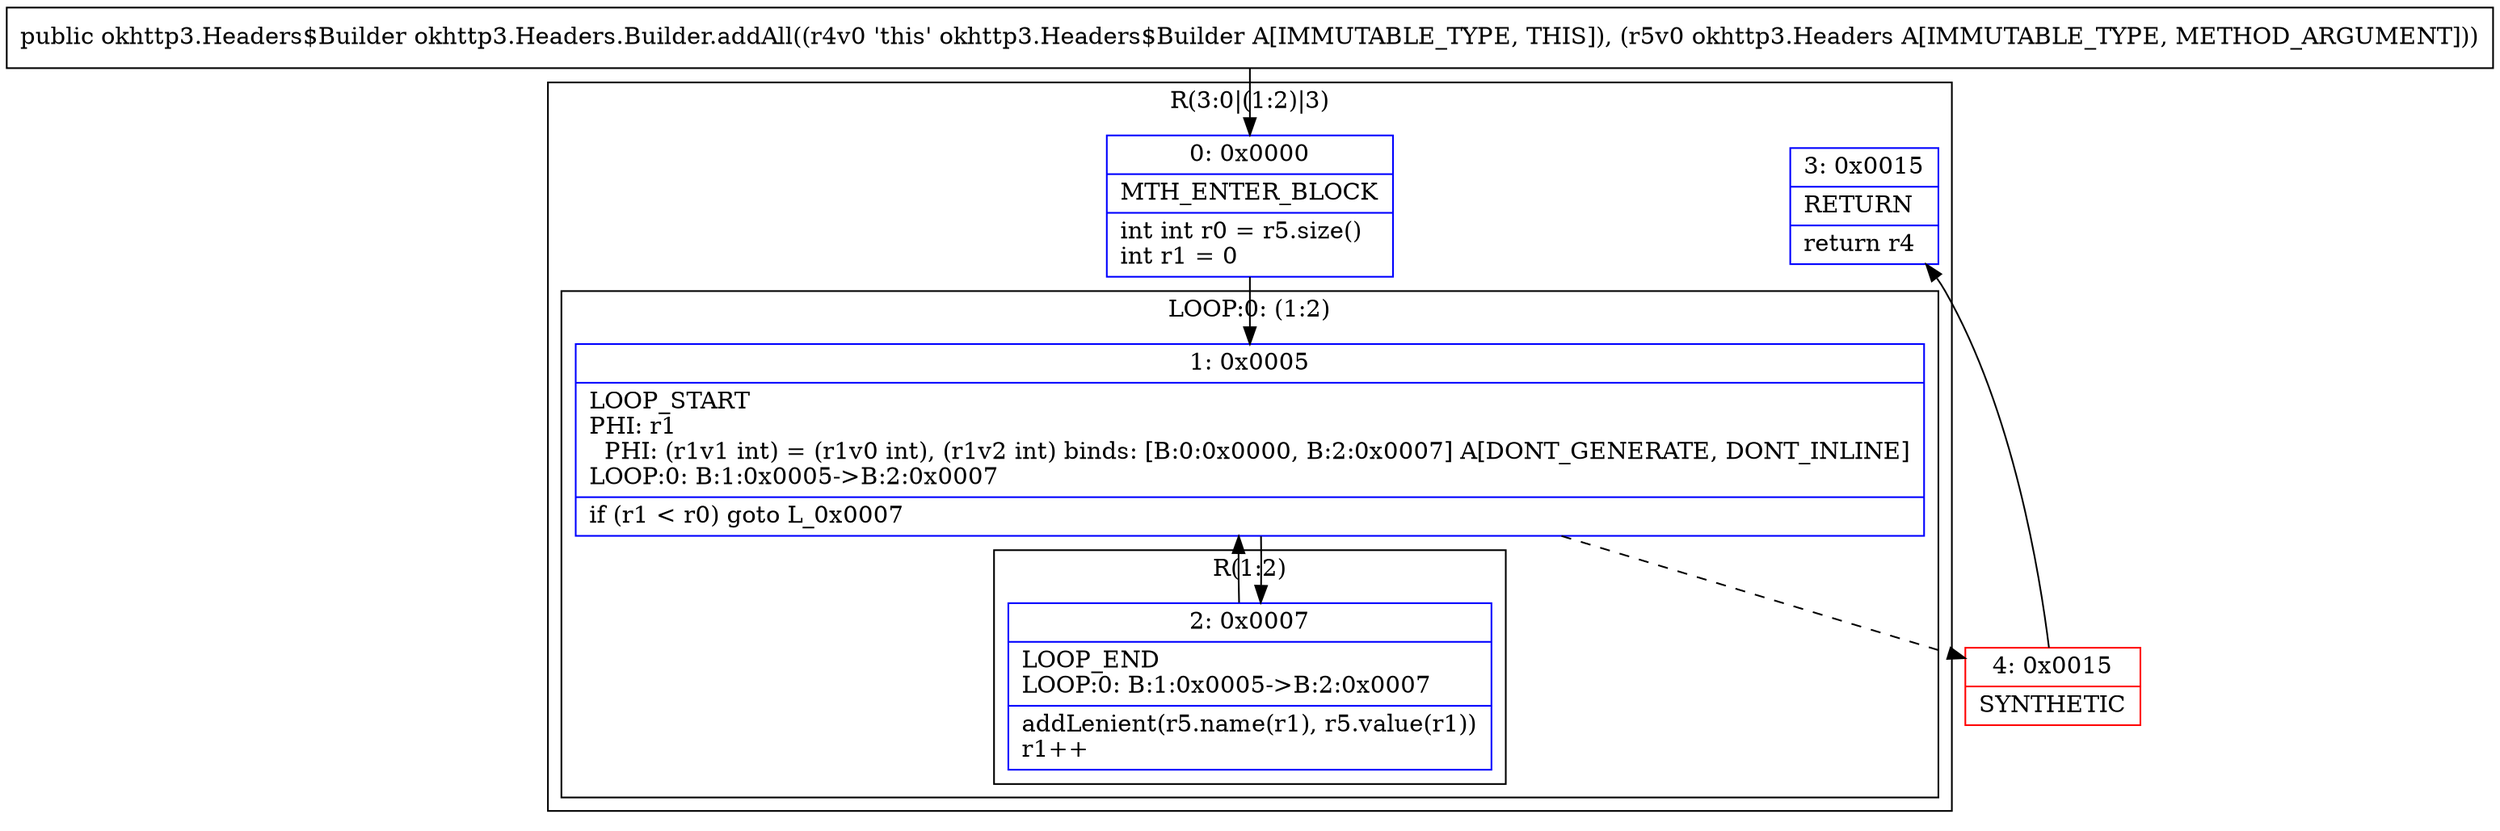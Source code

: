 digraph "CFG forokhttp3.Headers.Builder.addAll(Lokhttp3\/Headers;)Lokhttp3\/Headers$Builder;" {
subgraph cluster_Region_834722903 {
label = "R(3:0|(1:2)|3)";
node [shape=record,color=blue];
Node_0 [shape=record,label="{0\:\ 0x0000|MTH_ENTER_BLOCK\l|int int r0 = r5.size()\lint r1 = 0\l}"];
subgraph cluster_LoopRegion_787521705 {
label = "LOOP:0: (1:2)";
node [shape=record,color=blue];
Node_1 [shape=record,label="{1\:\ 0x0005|LOOP_START\lPHI: r1 \l  PHI: (r1v1 int) = (r1v0 int), (r1v2 int) binds: [B:0:0x0000, B:2:0x0007] A[DONT_GENERATE, DONT_INLINE]\lLOOP:0: B:1:0x0005\-\>B:2:0x0007\l|if (r1 \< r0) goto L_0x0007\l}"];
subgraph cluster_Region_1271813459 {
label = "R(1:2)";
node [shape=record,color=blue];
Node_2 [shape=record,label="{2\:\ 0x0007|LOOP_END\lLOOP:0: B:1:0x0005\-\>B:2:0x0007\l|addLenient(r5.name(r1), r5.value(r1))\lr1++\l}"];
}
}
Node_3 [shape=record,label="{3\:\ 0x0015|RETURN\l|return r4\l}"];
}
Node_4 [shape=record,color=red,label="{4\:\ 0x0015|SYNTHETIC\l}"];
MethodNode[shape=record,label="{public okhttp3.Headers$Builder okhttp3.Headers.Builder.addAll((r4v0 'this' okhttp3.Headers$Builder A[IMMUTABLE_TYPE, THIS]), (r5v0 okhttp3.Headers A[IMMUTABLE_TYPE, METHOD_ARGUMENT])) }"];
MethodNode -> Node_0;
Node_0 -> Node_1;
Node_1 -> Node_2;
Node_1 -> Node_4[style=dashed];
Node_2 -> Node_1;
Node_4 -> Node_3;
}

